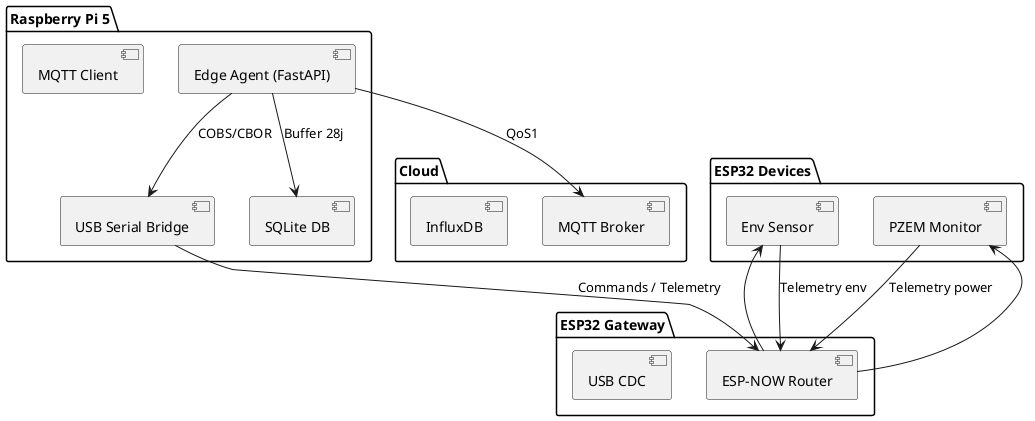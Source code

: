 @startuml
package "Raspberry Pi 5" {
  [Edge Agent (FastAPI)] as Edge
  [SQLite DB]
  [MQTT Client]
  [USB Serial Bridge]
}

package "ESP32 Gateway" {
  [ESP-NOW Router]
  [USB CDC]
}

package "ESP32 Devices" {
  [Env Sensor]
  [PZEM Monitor]
}

package "Cloud" {
  [MQTT Broker]
  [InfluxDB]
}

Edge --> "MQTT Broker" : QoS1
Edge --> "SQLite DB" : Buffer 28j
Edge --> "USB Serial Bridge" : COBS/CBOR
"USB Serial Bridge" --> "ESP-NOW Router" : Commands / Telemetry
"ESP-NOW Router" --> "Env Sensor"
"ESP-NOW Router" --> "PZEM Monitor"
"Env Sensor" --> "ESP-NOW Router" : Telemetry env
"PZEM Monitor" --> "ESP-NOW Router" : Telemetry power
@enduml
